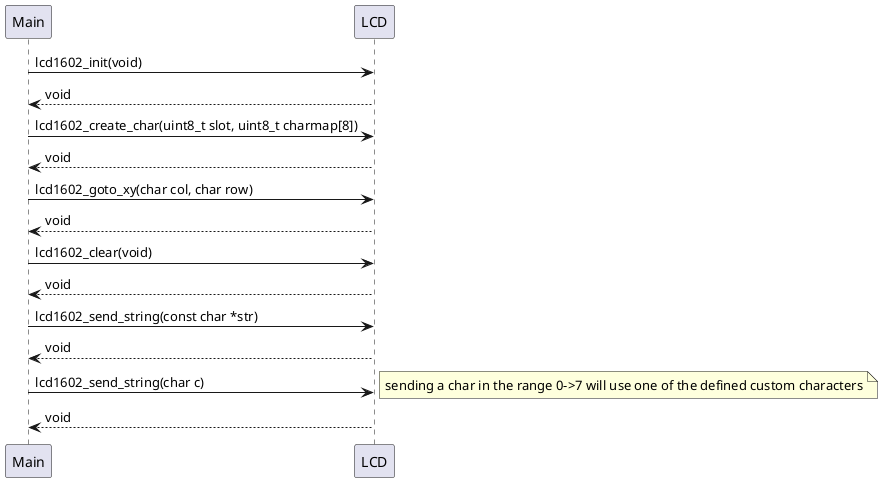 @startuml
 Main -> LCD : lcd1602_init(void)
 LCD --> Main : void

 Main -> LCD : lcd1602_create_char(uint8_t slot, uint8_t charmap[8])
 LCD --> Main : void

 Main -> LCD : lcd1602_goto_xy(char col, char row)
 LCD --> Main : void

 Main -> LCD : lcd1602_clear(void)
 LCD --> Main : void

 Main -> LCD : lcd1602_send_string(const char *str)
 LCD --> Main : void

 Main -> LCD : lcd1602_send_string(char c) 
 note right : sending a char in the range 0->7 will use one of the defined custom characters
 LCD --> Main : void


@enduml
